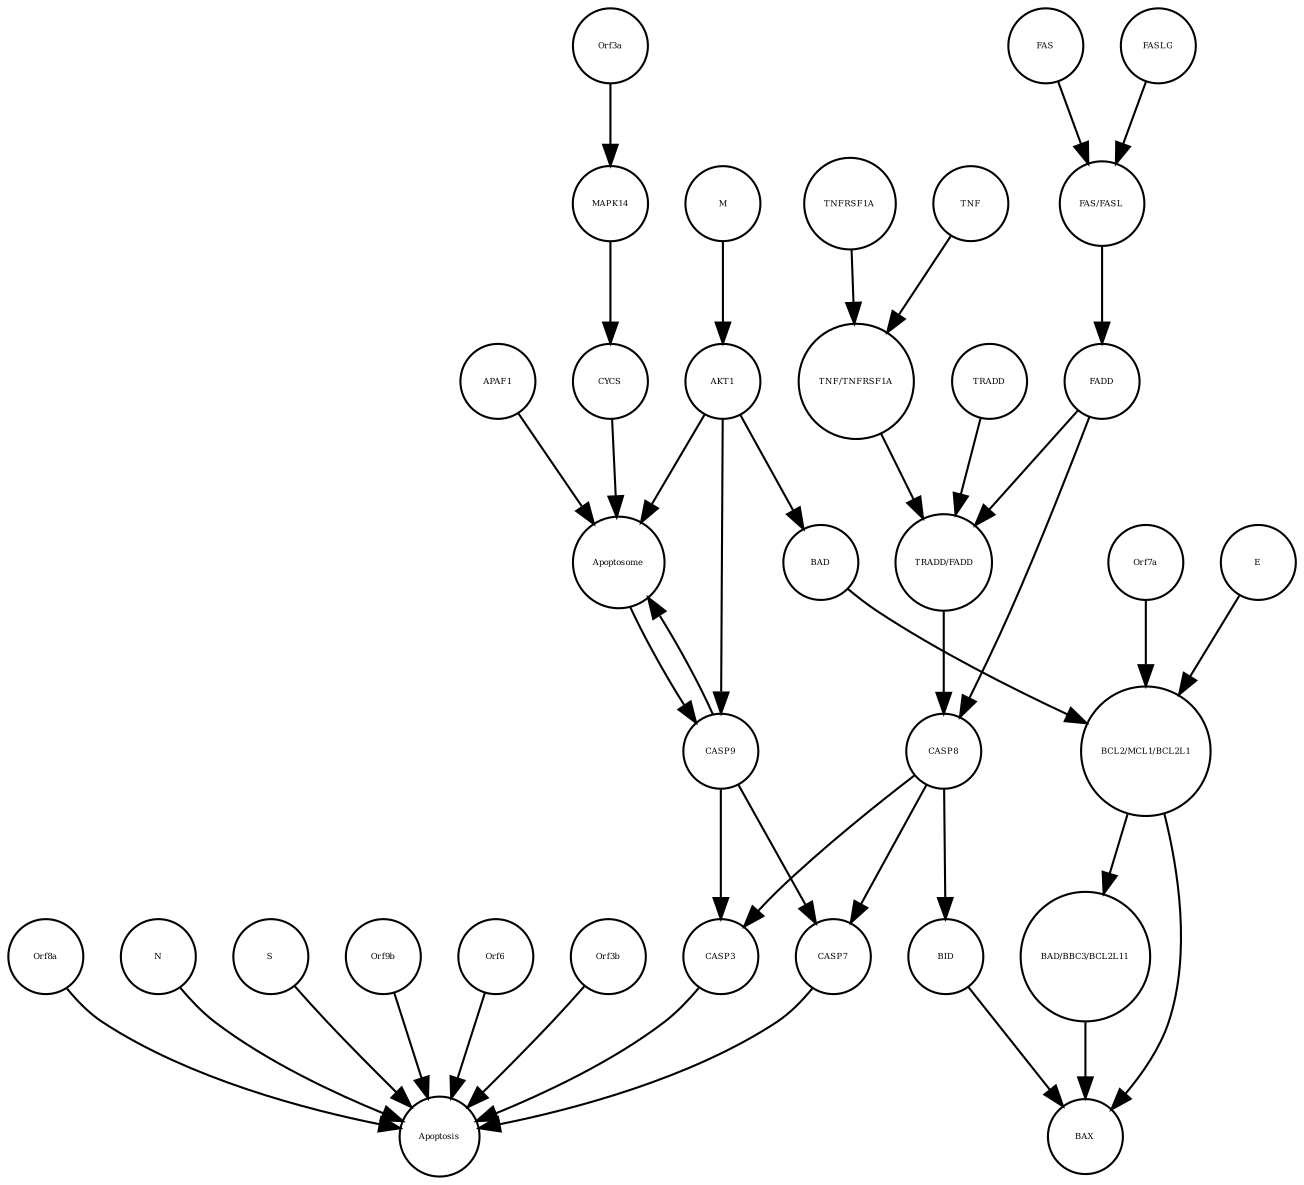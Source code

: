 strict digraph  {
CASP7 [annotation="", bipartite=0, cls=macromolecule, fontsize=4, label=CASP7, shape=circle];
Apoptosis [annotation="urn_miriam_pubmed_31226023|urn_miriam_mesh_D017209", bipartite=0, cls=phenotype, fontsize=4, label=Apoptosis, shape=circle];
Orf3b [annotation="", bipartite=0, cls=macromolecule, fontsize=4, label=Orf3b, shape=circle];
Orf8a [annotation="", bipartite=0, cls=macromolecule, fontsize=4, label=Orf8a, shape=circle];
N [annotation="", bipartite=0, cls=macromolecule, fontsize=4, label=N, shape=circle];
S [annotation="", bipartite=0, cls=macromolecule, fontsize=4, label=S, shape=circle];
Orf9b [annotation="", bipartite=0, cls=macromolecule, fontsize=4, label=Orf9b, shape=circle];
Orf6 [annotation="", bipartite=0, cls=macromolecule, fontsize=4, label=Orf6, shape=circle];
CASP3 [annotation="", bipartite=0, cls=macromolecule, fontsize=4, label=CASP3, shape=circle];
FASLG [annotation="", bipartite=0, cls=macromolecule, fontsize=4, label=FASLG, shape=circle];
AKT1 [annotation="", bipartite=0, cls=macromolecule, fontsize=4, label=AKT1, shape=circle];
"BAD/BBC3/BCL2L11" [annotation="", bipartite=0, cls=complex, fontsize=4, label="BAD/BBC3/BCL2L11", shape=circle];
Orf3a [annotation="", bipartite=0, cls=macromolecule, fontsize=4, label=Orf3a, shape=circle];
FAS [annotation="", bipartite=0, cls=macromolecule, fontsize=4, label=FAS, shape=circle];
APAF1 [annotation="", bipartite=0, cls=macromolecule, fontsize=4, label=APAF1, shape=circle];
TRADD [annotation="", bipartite=0, cls=macromolecule, fontsize=4, label=TRADD, shape=circle];
BAX [annotation="", bipartite=0, cls=macromolecule, fontsize=4, label=BAX, shape=circle];
"BCL2/MCL1/BCL2L1" [annotation="", bipartite=0, cls=complex, fontsize=4, label="BCL2/MCL1/BCL2L1", shape=circle];
CYCS [annotation="", bipartite=0, cls=macromolecule, fontsize=4, label=CYCS, shape=circle];
TNFRSF1A [annotation="", bipartite=0, cls=macromolecule, fontsize=4, label=TNFRSF1A, shape=circle];
CASP8 [annotation="", bipartite=0, cls=macromolecule, fontsize=4, label=CASP8, shape=circle];
Orf7a [annotation="", bipartite=0, cls=macromolecule, fontsize=4, label=Orf7a, shape=circle];
M [annotation=urn_miriam_ncbiprotein_APO40582, bipartite=0, cls=macromolecule, fontsize=4, label=M, shape=circle];
TNF [annotation="", bipartite=0, cls=macromolecule, fontsize=4, label=TNF, shape=circle];
Apoptosome [annotation="", bipartite=0, cls=complex, fontsize=4, label=Apoptosome, shape=circle];
MAPK14 [annotation="", bipartite=0, cls=macromolecule, fontsize=4, label=MAPK14, shape=circle];
"FAS/FASL" [annotation="", bipartite=0, cls=complex, fontsize=4, label="FAS/FASL", shape=circle];
"TNF/TNFRSF1A" [annotation="", bipartite=0, cls=complex, fontsize=4, label="TNF/TNFRSF1A", shape=circle];
CASP9 [annotation="", bipartite=0, cls=macromolecule, fontsize=4, label=CASP9, shape=circle];
BID [annotation="", bipartite=0, cls=macromolecule, fontsize=4, label=BID, shape=circle];
E [annotation="", bipartite=0, cls=macromolecule, fontsize=4, label=E, shape=circle];
BAD [annotation="", bipartite=0, cls=macromolecule, fontsize=4, label=BAD, shape=circle];
FADD [annotation="", bipartite=0, cls=macromolecule, fontsize=4, label=FADD, shape=circle];
"TRADD/FADD" [annotation="", bipartite=0, cls=complex, fontsize=4, label="TRADD/FADD", shape=circle];
CASP7 -> Apoptosis  [annotation="", interaction_type=stimulation];
Orf3b -> Apoptosis  [annotation="", interaction_type=stimulation];
Orf8a -> Apoptosis  [annotation="", interaction_type=stimulation];
N -> Apoptosis  [annotation="", interaction_type=stimulation];
S -> Apoptosis  [annotation="", interaction_type=stimulation];
Orf9b -> Apoptosis  [annotation="", interaction_type=stimulation];
Orf6 -> Apoptosis  [annotation="", interaction_type=stimulation];
CASP3 -> Apoptosis  [annotation="", interaction_type=stimulation];
FASLG -> "FAS/FASL"  [annotation="", interaction_type=production];
AKT1 -> BAD  [annotation="urn_miriam_pubmed_15694340|urn_miriam_kegg.pathway_hsa04210", interaction_type=inhibition];
AKT1 -> CASP9  [annotation="urn_miriam_kegg.pathway_hsa04210|urn_miriam_pubmed_31226023", interaction_type=inhibition];
AKT1 -> Apoptosome  [annotation="urn_miriam_pubmed_31226023|urn_miriam_kegg.pathway_hsa04210", interaction_type=inhibition];
"BAD/BBC3/BCL2L11" -> BAX  [annotation="urn_miriam_pubmed_31226023|urn_miriam_kegg.pathway_hsa04210", interaction_type=catalysis];
Orf3a -> MAPK14  [annotation="urn_miriam_pubmed_31226023|urn_miriam_taxonomy_227984", interaction_type=catalysis];
FAS -> "FAS/FASL"  [annotation="", interaction_type=production];
APAF1 -> Apoptosome  [annotation="", interaction_type=production];
TRADD -> "TRADD/FADD"  [annotation="", interaction_type=production];
"BCL2/MCL1/BCL2L1" -> BAX  [annotation="urn_miriam_pubmed_31226023|urn_miriam_kegg.pathway_hsa04210", interaction_type=inhibition];
"BCL2/MCL1/BCL2L1" -> "BAD/BBC3/BCL2L11"  [annotation=urn_miriam_pubmed_31226023, interaction_type=inhibition];
CYCS -> Apoptosome  [annotation="", interaction_type=production];
TNFRSF1A -> "TNF/TNFRSF1A"  [annotation="", interaction_type=production];
CASP8 -> CASP7  [annotation="urn_miriam_kegg.pathway_hsa04210|urn_miriam_pubmed_31226023", interaction_type=catalysis];
CASP8 -> CASP3  [annotation="urn_miriam_kegg.pathway_hsa04210|urn_miriam_pubmed_31226023", interaction_type=catalysis];
CASP8 -> BID  [annotation="urn_miriam_kegg.pathway_hsa04210|urn_miriam_pubmed_31226023", interaction_type=catalysis];
Orf7a -> "BCL2/MCL1/BCL2L1"  [annotation="urn_miriam_pubmed_15694340|urn_miriam_kegg.pathway_hsa04210|urn_miriam_taxonomy_227984", interaction_type=inhibition];
M -> AKT1  [annotation="urn_miriam_pubmed_31226023|urn_miriam_taxonomy_227984", interaction_type=inhibition];
TNF -> "TNF/TNFRSF1A"  [annotation="", interaction_type=production];
Apoptosome -> CASP9  [annotation="urn_miriam_kegg.pathway_hsa04210|urn_miriam_pubmed_31226023", interaction_type=catalysis];
MAPK14 -> CYCS  [annotation="urn_miriam_kegg.pathway_hsa04210|urn_miriam_pubmed_31226023", interaction_type=catalysis];
"FAS/FASL" -> FADD  [annotation="urn_miriam_kegg.pathway_hsa04210|urn_miriam_pubmed_31226023", interaction_type=catalysis];
"TNF/TNFRSF1A" -> "TRADD/FADD"  [annotation="urn_miriam_kegg.pathway_hsa04210", interaction_type=catalysis];
CASP9 -> CASP7  [annotation="urn_miriam_kegg.pathway_hsa04210|urn_miriam_pubmed_31226023", interaction_type=catalysis];
CASP9 -> CASP3  [annotation="urn_miriam_kegg.pathway_hsa04210|urn_miriam_pubmed_31226023", interaction_type=catalysis];
CASP9 -> Apoptosome  [annotation="", interaction_type=production];
BID -> BAX  [annotation="urn_miriam_pubmed_31226023|urn_miriam_kegg.pathway_hsa04210", interaction_type=catalysis];
E -> "BCL2/MCL1/BCL2L1"  [annotation="urn_miriam_pubmed_15694340|urn_miriam_kegg.pathway_hsa04210|urn_miriam_taxonomy_227984", interaction_type=inhibition];
BAD -> "BCL2/MCL1/BCL2L1"  [annotation="urn_miriam_pubmed_15694340|urn_miriam_kegg.pathway_hsa04210|urn_miriam_taxonomy_227984", interaction_type=inhibition];
FADD -> CASP8  [annotation="urn_miriam_kegg.pathway_hsa04210|urn_miriam_pubmed_31226023", interaction_type=catalysis];
FADD -> "TRADD/FADD"  [annotation="", interaction_type=production];
"TRADD/FADD" -> CASP8  [annotation="urn_miriam_kegg.pathway_hsa04210|urn_miriam_pubmed_31226023", interaction_type=catalysis];
}
